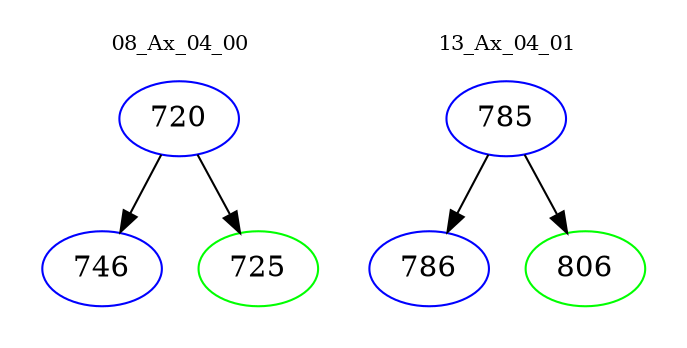 digraph{
subgraph cluster_0 {
color = white
label = "08_Ax_04_00";
fontsize=10;
T0_720 [label="720", color="blue"]
T0_720 -> T0_746 [color="black"]
T0_746 [label="746", color="blue"]
T0_720 -> T0_725 [color="black"]
T0_725 [label="725", color="green"]
}
subgraph cluster_1 {
color = white
label = "13_Ax_04_01";
fontsize=10;
T1_785 [label="785", color="blue"]
T1_785 -> T1_786 [color="black"]
T1_786 [label="786", color="blue"]
T1_785 -> T1_806 [color="black"]
T1_806 [label="806", color="green"]
}
}
